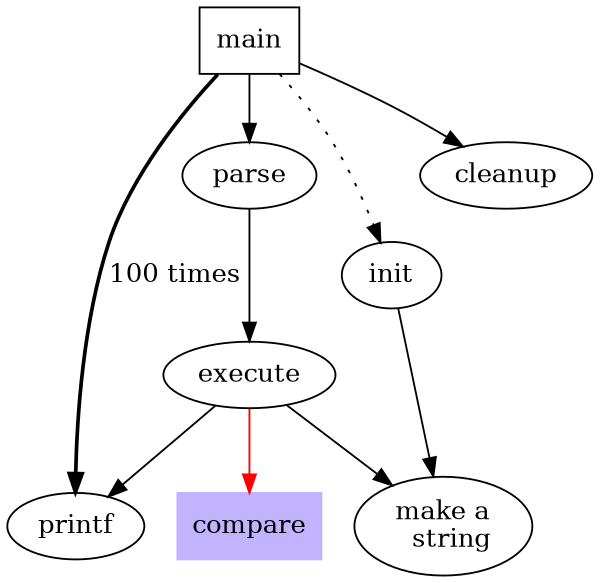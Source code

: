 digraph G {

  size="4,4"

  v0 [label="main",shape="box"]
  v1 [label="parse"]
  v2 [label="execute"]
  v3 [label="init"]
  v4 [label="cleanup"]
  v5 [label="make a
  string"]
  v6 [label="printf"]
  v7 [label="compare",shape="box",style="filled",color=".7 .3 1.0"]

  v0 -> v1 [weight="8"]
  v1 -> v2
  v2 -> v7 [color="red"]
  v0 -> v3 [style="dotted"]
  v0 -> v6 [style="bold",label="100 times"]
  v0 -> v4
  v2 -> v5
  v2 -> v6
  v3 -> v5

}